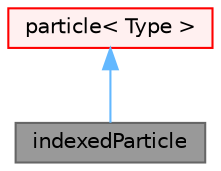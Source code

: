 digraph "indexedParticle"
{
 // LATEX_PDF_SIZE
  bgcolor="transparent";
  edge [fontname=Helvetica,fontsize=10,labelfontname=Helvetica,labelfontsize=10];
  node [fontname=Helvetica,fontsize=10,shape=box,height=0.2,width=0.4];
  Node1 [id="Node000001",label="indexedParticle",height=0.2,width=0.4,color="gray40", fillcolor="grey60", style="filled", fontcolor="black",tooltip="Adds label index to base particle."];
  Node2 -> Node1 [id="edge1_Node000001_Node000002",dir="back",color="steelblue1",style="solid",tooltip=" "];
  Node2 [id="Node000002",label="particle\< Type \>",height=0.2,width=0.4,color="red", fillcolor="#FFF0F0", style="filled",URL="$classFoam_1_1particle.html",tooltip="Base particle class."];
}
